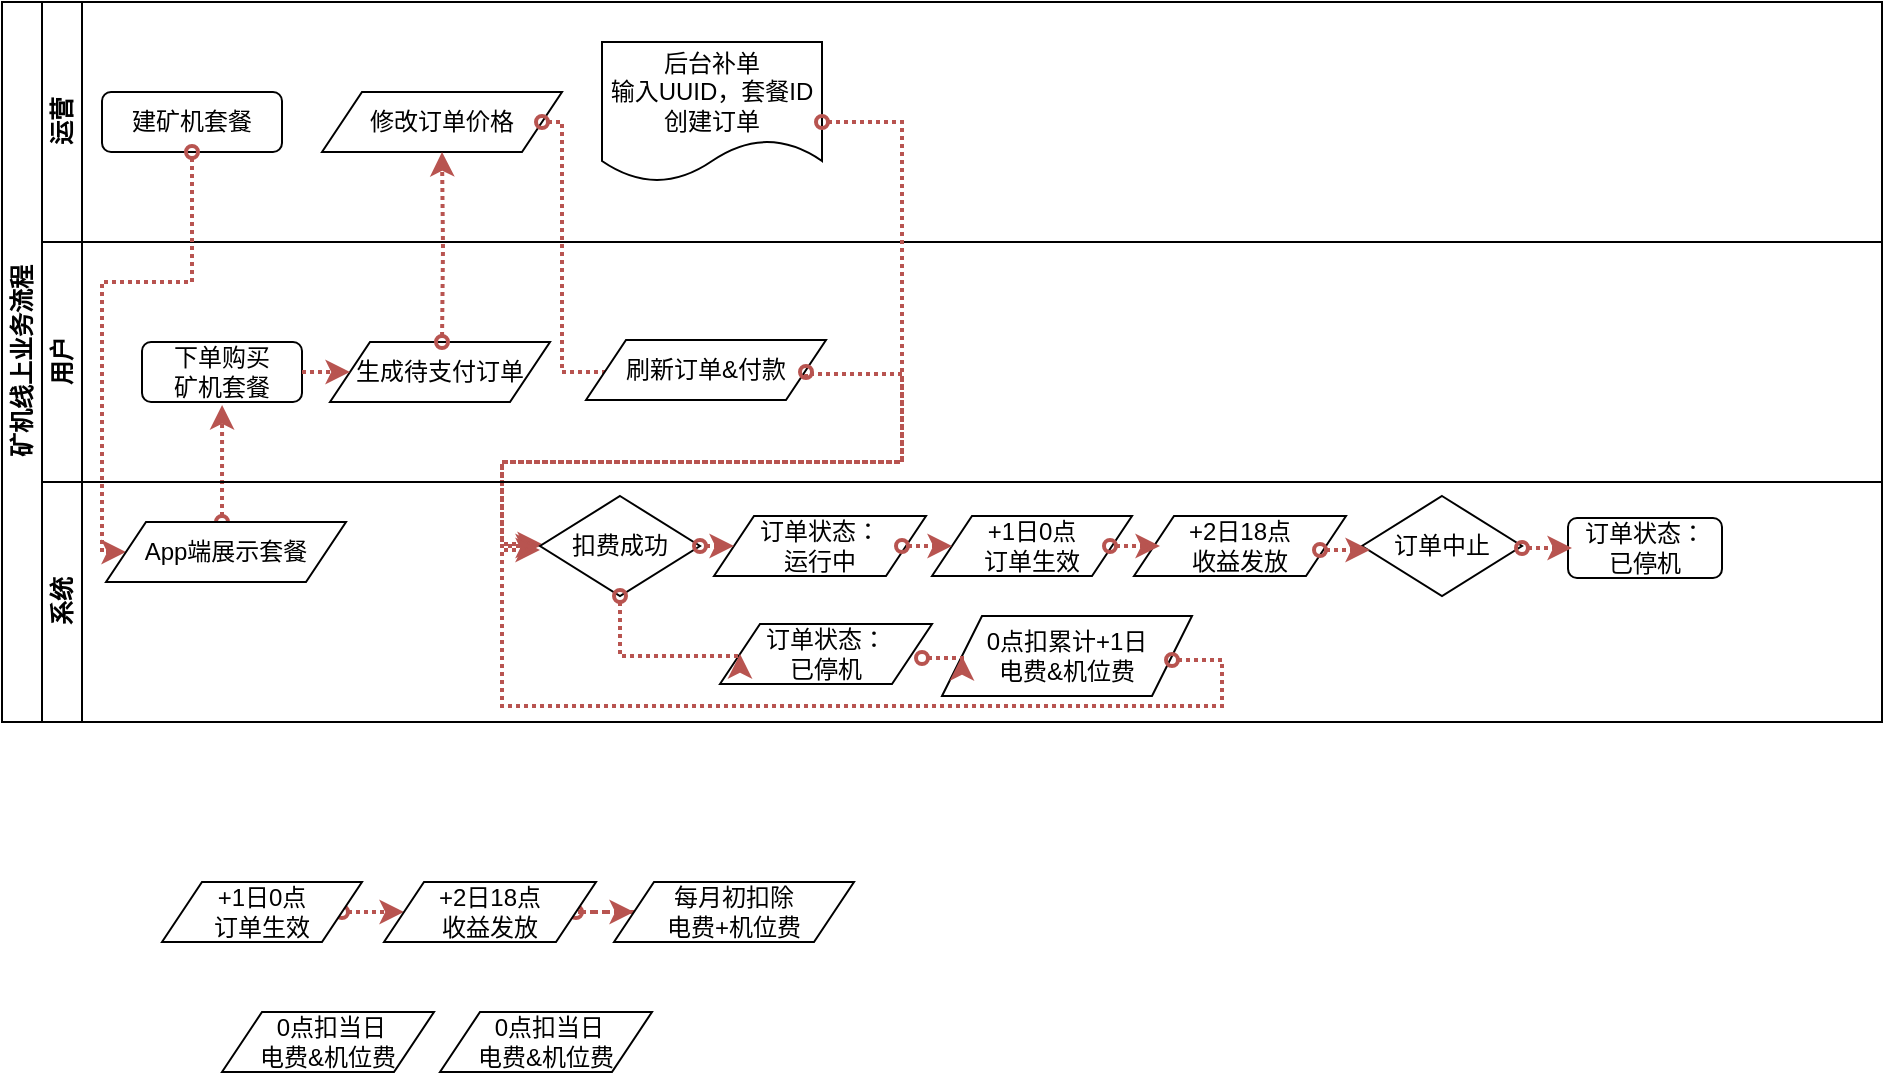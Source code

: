 <mxfile version="22.0.4" type="github">
  <diagram id="prtHgNgQTEPvFCAcTncT" name="Page-1">
    <mxGraphModel dx="954" dy="537" grid="1" gridSize="10" guides="1" tooltips="1" connect="1" arrows="1" fold="1" page="1" pageScale="1" pageWidth="827" pageHeight="1169" math="0" shadow="0">
      <root>
        <mxCell id="0" />
        <mxCell id="1" parent="0" />
        <mxCell id="dNxyNK7c78bLwvsdeMH5-19" value="矿机线上业务流程" style="swimlane;html=1;childLayout=stackLayout;resizeParent=1;resizeParentMax=0;horizontal=0;startSize=20;horizontalStack=0;" parent="1" vertex="1">
          <mxGeometry x="40" y="40" width="940" height="360" as="geometry" />
        </mxCell>
        <mxCell id="dNxyNK7c78bLwvsdeMH5-20" value="运营" style="swimlane;html=1;startSize=20;horizontal=0;" parent="dNxyNK7c78bLwvsdeMH5-19" vertex="1">
          <mxGeometry x="20" width="920" height="120" as="geometry" />
        </mxCell>
        <mxCell id="eJ8lgUgesERh-Eou_Fsk-1" value="建矿机套餐" style="rounded=1;whiteSpace=wrap;html=1;" parent="dNxyNK7c78bLwvsdeMH5-20" vertex="1">
          <mxGeometry x="30" y="45" width="90" height="30" as="geometry" />
        </mxCell>
        <mxCell id="eJ8lgUgesERh-Eou_Fsk-6" value="修改订单价格" style="shape=parallelogram;perimeter=parallelogramPerimeter;whiteSpace=wrap;html=1;fixedSize=1;" parent="dNxyNK7c78bLwvsdeMH5-20" vertex="1">
          <mxGeometry x="140" y="45" width="120" height="30" as="geometry" />
        </mxCell>
        <mxCell id="eJ8lgUgesERh-Eou_Fsk-11" value="后台补单&lt;br&gt;输入UUID，套餐ID 创建订单" style="shape=document;whiteSpace=wrap;html=1;boundedLbl=1;" parent="dNxyNK7c78bLwvsdeMH5-20" vertex="1">
          <mxGeometry x="280" y="20" width="110" height="70" as="geometry" />
        </mxCell>
        <mxCell id="eJ8lgUgesERh-Eou_Fsk-24" value="" style="edgeStyle=orthogonalEdgeStyle;rounded=0;orthogonalLoop=1;jettySize=auto;html=1;strokeWidth=2;fillColor=#f8cecc;strokeColor=#b85450;dashed=1;dashPattern=1 1;entryX=0;entryY=0.5;entryDx=0;entryDy=0;startArrow=oval;startFill=0;" parent="dNxyNK7c78bLwvsdeMH5-20" target="eJ8lgUgesERh-Eou_Fsk-7" edge="1">
          <mxGeometry relative="1" as="geometry">
            <mxPoint x="250" y="60" as="sourcePoint" />
            <mxPoint x="280" y="195" as="targetPoint" />
            <Array as="points">
              <mxPoint x="260" y="60" />
              <mxPoint x="260" y="185" />
            </Array>
          </mxGeometry>
        </mxCell>
        <mxCell id="dNxyNK7c78bLwvsdeMH5-21" value="用户" style="swimlane;html=1;startSize=20;horizontal=0;" parent="dNxyNK7c78bLwvsdeMH5-19" vertex="1">
          <mxGeometry x="20" y="120" width="920" height="120" as="geometry" />
        </mxCell>
        <mxCell id="eJ8lgUgesERh-Eou_Fsk-2" value="下单购买&lt;br&gt;矿机套餐" style="rounded=1;whiteSpace=wrap;html=1;" parent="dNxyNK7c78bLwvsdeMH5-21" vertex="1">
          <mxGeometry x="50" y="50" width="80" height="30" as="geometry" />
        </mxCell>
        <mxCell id="eJ8lgUgesERh-Eou_Fsk-5" value="生成待支付订单" style="shape=parallelogram;perimeter=parallelogramPerimeter;whiteSpace=wrap;html=1;fixedSize=1;" parent="dNxyNK7c78bLwvsdeMH5-21" vertex="1">
          <mxGeometry x="144" y="50" width="110" height="30" as="geometry" />
        </mxCell>
        <mxCell id="eJ8lgUgesERh-Eou_Fsk-7" value="刷新订单&amp;amp;付款" style="shape=parallelogram;perimeter=parallelogramPerimeter;whiteSpace=wrap;html=1;fixedSize=1;" parent="dNxyNK7c78bLwvsdeMH5-21" vertex="1">
          <mxGeometry x="272" y="49" width="120" height="30" as="geometry" />
        </mxCell>
        <mxCell id="eJ8lgUgesERh-Eou_Fsk-21" value="" style="edgeStyle=orthogonalEdgeStyle;rounded=0;orthogonalLoop=1;jettySize=auto;html=1;strokeWidth=2;fillColor=#f8cecc;strokeColor=#b85450;dashed=1;dashPattern=1 1;entryX=0;entryY=0.5;entryDx=0;entryDy=0;exitX=1;exitY=0.5;exitDx=0;exitDy=0;" parent="dNxyNK7c78bLwvsdeMH5-21" source="eJ8lgUgesERh-Eou_Fsk-2" target="eJ8lgUgesERh-Eou_Fsk-5" edge="1">
          <mxGeometry relative="1" as="geometry">
            <mxPoint x="99" y="174" as="sourcePoint" />
            <mxPoint x="99" y="84" as="targetPoint" />
            <Array as="points" />
          </mxGeometry>
        </mxCell>
        <mxCell id="F9DmgFNN-CSLchGyO8Tj-4" value="" style="edgeStyle=orthogonalEdgeStyle;rounded=0;orthogonalLoop=1;jettySize=auto;html=1;strokeWidth=2;fillColor=#f8cecc;strokeColor=#b85450;dashed=1;dashPattern=1 1;startArrow=oval;startFill=0;entryX=0;entryY=0.5;entryDx=0;entryDy=0;" edge="1" parent="dNxyNK7c78bLwvsdeMH5-19" target="F9DmgFNN-CSLchGyO8Tj-7">
          <mxGeometry relative="1" as="geometry">
            <mxPoint x="410" y="60" as="sourcePoint" />
            <mxPoint x="269" y="282" as="targetPoint" />
            <Array as="points">
              <mxPoint x="450" y="60" />
              <mxPoint x="450" y="230" />
              <mxPoint x="250" y="230" />
              <mxPoint x="250" y="272" />
            </Array>
          </mxGeometry>
        </mxCell>
        <mxCell id="eJ8lgUgesERh-Eou_Fsk-26" value="" style="edgeStyle=orthogonalEdgeStyle;rounded=0;orthogonalLoop=1;jettySize=auto;html=1;strokeWidth=2;fillColor=#f8cecc;strokeColor=#b85450;dashed=1;dashPattern=1 1;startArrow=oval;startFill=0;exitX=1;exitY=0.5;exitDx=0;exitDy=0;" parent="dNxyNK7c78bLwvsdeMH5-19" edge="1">
          <mxGeometry relative="1" as="geometry">
            <mxPoint x="402" y="185" as="sourcePoint" />
            <mxPoint x="270" y="271" as="targetPoint" />
            <Array as="points">
              <mxPoint x="402" y="186" />
              <mxPoint x="450" y="186" />
              <mxPoint x="450" y="230" />
              <mxPoint x="250" y="230" />
              <mxPoint x="250" y="271" />
            </Array>
          </mxGeometry>
        </mxCell>
        <mxCell id="eJ8lgUgesERh-Eou_Fsk-17" value="" style="edgeStyle=orthogonalEdgeStyle;rounded=0;orthogonalLoop=1;jettySize=auto;html=1;entryX=0;entryY=0.5;entryDx=0;entryDy=0;fillColor=#f8cecc;strokeColor=#b85450;strokeWidth=2;startArrow=oval;startFill=0;dashed=1;dashPattern=1 1;" parent="dNxyNK7c78bLwvsdeMH5-19" source="eJ8lgUgesERh-Eou_Fsk-1" target="eJ8lgUgesERh-Eou_Fsk-16" edge="1">
          <mxGeometry relative="1" as="geometry">
            <Array as="points">
              <mxPoint x="95" y="140" />
              <mxPoint x="50" y="140" />
              <mxPoint x="50" y="275" />
            </Array>
          </mxGeometry>
        </mxCell>
        <mxCell id="eJ8lgUgesERh-Eou_Fsk-19" value="" style="edgeStyle=orthogonalEdgeStyle;rounded=0;orthogonalLoop=1;jettySize=auto;html=1;strokeWidth=2;fillColor=#f8cecc;strokeColor=#b85450;dashed=1;dashPattern=1 1;startArrow=oval;startFill=0;entryX=0.613;entryY=1.05;entryDx=0;entryDy=0;entryPerimeter=0;" parent="dNxyNK7c78bLwvsdeMH5-19" edge="1">
          <mxGeometry relative="1" as="geometry">
            <mxPoint x="110" y="260" as="sourcePoint" />
            <mxPoint x="110.04" y="201.5" as="targetPoint" />
            <Array as="points" />
          </mxGeometry>
        </mxCell>
        <mxCell id="dNxyNK7c78bLwvsdeMH5-22" value="系统" style="swimlane;html=1;startSize=20;horizontal=0;" parent="dNxyNK7c78bLwvsdeMH5-19" vertex="1">
          <mxGeometry x="20" y="240" width="920" height="120" as="geometry" />
        </mxCell>
        <mxCell id="eJ8lgUgesERh-Eou_Fsk-16" value="App端展示套餐" style="shape=parallelogram;perimeter=parallelogramPerimeter;whiteSpace=wrap;html=1;fixedSize=1;" parent="dNxyNK7c78bLwvsdeMH5-22" vertex="1">
          <mxGeometry x="32" y="20" width="120" height="30" as="geometry" />
        </mxCell>
        <mxCell id="F9DmgFNN-CSLchGyO8Tj-7" value="扣费成功" style="rhombus;whiteSpace=wrap;html=1;" vertex="1" parent="dNxyNK7c78bLwvsdeMH5-22">
          <mxGeometry x="249" y="7" width="80" height="50" as="geometry" />
        </mxCell>
        <mxCell id="F9DmgFNN-CSLchGyO8Tj-9" value="订单状态：&lt;br&gt;运行中" style="shape=parallelogram;perimeter=parallelogramPerimeter;whiteSpace=wrap;html=1;fixedSize=1;" vertex="1" parent="dNxyNK7c78bLwvsdeMH5-22">
          <mxGeometry x="336" y="17" width="106" height="30" as="geometry" />
        </mxCell>
        <mxCell id="F9DmgFNN-CSLchGyO8Tj-10" value="订单状态：&lt;br&gt;已停机" style="shape=parallelogram;perimeter=parallelogramPerimeter;whiteSpace=wrap;html=1;fixedSize=1;" vertex="1" parent="dNxyNK7c78bLwvsdeMH5-22">
          <mxGeometry x="339" y="71" width="106" height="30" as="geometry" />
        </mxCell>
        <mxCell id="F9DmgFNN-CSLchGyO8Tj-12" value="0点扣累计+1日&lt;br style=&quot;--tw-border-spacing-x: 0; --tw-border-spacing-y: 0; --tw-translate-x: 0; --tw-translate-y: 0; --tw-rotate: 0; --tw-skew-x: 0; --tw-skew-y: 0; --tw-scale-x: 1; --tw-scale-y: 1; --tw-pan-x: ; --tw-pan-y: ; --tw-pinch-zoom: ; --tw-scroll-snap-strictness: proximity; --tw-gradient-from-position: ; --tw-gradient-via-position: ; --tw-gradient-to-position: ; --tw-ordinal: ; --tw-slashed-zero: ; --tw-numeric-figure: ; --tw-numeric-spacing: ; --tw-numeric-fraction: ; --tw-ring-inset: ; --tw-ring-offset-width: 0px; --tw-ring-offset-color: #fff; --tw-ring-color: rgb(59 130 246 / .5); --tw-ring-offset-shadow: 0 0 #0000; --tw-ring-shadow: 0 0 #0000; --tw-shadow: 0 0 #0000; --tw-shadow-colored: 0 0 #0000; --tw-blur: ; --tw-brightness: ; --tw-contrast: ; --tw-grayscale: ; --tw-hue-rotate: ; --tw-invert: ; --tw-saturate: ; --tw-sepia: ; --tw-drop-shadow: ; --tw-backdrop-blur: ; --tw-backdrop-brightness: ; --tw-backdrop-contrast: ; --tw-backdrop-grayscale: ; --tw-backdrop-hue-rotate: ; --tw-backdrop-invert: ; --tw-backdrop-opacity: ; --tw-backdrop-saturate: ; --tw-backdrop-sepia: ; border-color: var(--border-color);&quot;&gt;电费&amp;amp;机位费" style="shape=parallelogram;perimeter=parallelogramPerimeter;whiteSpace=wrap;html=1;fixedSize=1;" vertex="1" parent="dNxyNK7c78bLwvsdeMH5-22">
          <mxGeometry x="450" y="67" width="125" height="40" as="geometry" />
        </mxCell>
        <mxCell id="F9DmgFNN-CSLchGyO8Tj-14" value="+1日0点&lt;br&gt;订单生效" style="shape=parallelogram;perimeter=parallelogramPerimeter;whiteSpace=wrap;html=1;fixedSize=1;" vertex="1" parent="dNxyNK7c78bLwvsdeMH5-22">
          <mxGeometry x="445" y="17" width="100" height="30" as="geometry" />
        </mxCell>
        <mxCell id="F9DmgFNN-CSLchGyO8Tj-15" value="+2日18点&lt;br&gt;收益发放" style="shape=parallelogram;perimeter=parallelogramPerimeter;whiteSpace=wrap;html=1;fixedSize=1;" vertex="1" parent="dNxyNK7c78bLwvsdeMH5-22">
          <mxGeometry x="546" y="17" width="106" height="30" as="geometry" />
        </mxCell>
        <mxCell id="F9DmgFNN-CSLchGyO8Tj-16" value="订单中止" style="rhombus;whiteSpace=wrap;html=1;" vertex="1" parent="dNxyNK7c78bLwvsdeMH5-22">
          <mxGeometry x="660" y="7" width="80" height="50" as="geometry" />
        </mxCell>
        <mxCell id="F9DmgFNN-CSLchGyO8Tj-17" value="" style="edgeStyle=orthogonalEdgeStyle;rounded=0;orthogonalLoop=1;jettySize=auto;html=1;strokeWidth=2;fillColor=#f8cecc;strokeColor=#b85450;dashed=1;dashPattern=1 1;startArrow=oval;startFill=0;exitX=1;exitY=0.5;exitDx=0;exitDy=0;entryX=0;entryY=0.5;entryDx=0;entryDy=0;" edge="1" parent="dNxyNK7c78bLwvsdeMH5-22" source="F9DmgFNN-CSLchGyO8Tj-7" target="F9DmgFNN-CSLchGyO8Tj-9">
          <mxGeometry relative="1" as="geometry">
            <mxPoint x="346" y="32" as="sourcePoint" />
            <mxPoint x="210" y="-58" as="targetPoint" />
            <Array as="points" />
          </mxGeometry>
        </mxCell>
        <mxCell id="F9DmgFNN-CSLchGyO8Tj-21" value="订单状态：&lt;br style=&quot;--tw-border-spacing-x: 0; --tw-border-spacing-y: 0; --tw-translate-x: 0; --tw-translate-y: 0; --tw-rotate: 0; --tw-skew-x: 0; --tw-skew-y: 0; --tw-scale-x: 1; --tw-scale-y: 1; --tw-pan-x: ; --tw-pan-y: ; --tw-pinch-zoom: ; --tw-scroll-snap-strictness: proximity; --tw-gradient-from-position: ; --tw-gradient-via-position: ; --tw-gradient-to-position: ; --tw-ordinal: ; --tw-slashed-zero: ; --tw-numeric-figure: ; --tw-numeric-spacing: ; --tw-numeric-fraction: ; --tw-ring-inset: ; --tw-ring-offset-width: 0px; --tw-ring-offset-color: #fff; --tw-ring-color: rgb(59 130 246 / .5); --tw-ring-offset-shadow: 0 0 #0000; --tw-ring-shadow: 0 0 #0000; --tw-shadow: 0 0 #0000; --tw-shadow-colored: 0 0 #0000; --tw-blur: ; --tw-brightness: ; --tw-contrast: ; --tw-grayscale: ; --tw-hue-rotate: ; --tw-invert: ; --tw-saturate: ; --tw-sepia: ; --tw-drop-shadow: ; --tw-backdrop-blur: ; --tw-backdrop-brightness: ; --tw-backdrop-contrast: ; --tw-backdrop-grayscale: ; --tw-backdrop-hue-rotate: ; --tw-backdrop-invert: ; --tw-backdrop-opacity: ; --tw-backdrop-saturate: ; --tw-backdrop-sepia: ; border-color: var(--border-color);&quot;&gt;已停机" style="rounded=1;whiteSpace=wrap;html=1;" vertex="1" parent="dNxyNK7c78bLwvsdeMH5-22">
          <mxGeometry x="763" y="18" width="77" height="30" as="geometry" />
        </mxCell>
        <mxCell id="F9DmgFNN-CSLchGyO8Tj-23" value="" style="edgeStyle=orthogonalEdgeStyle;rounded=0;orthogonalLoop=1;jettySize=auto;html=1;strokeWidth=2;fillColor=#f8cecc;strokeColor=#b85450;dashed=1;dashPattern=1 1;startArrow=oval;startFill=0;exitX=0.5;exitY=1;exitDx=0;exitDy=0;entryX=0;entryY=0.5;entryDx=0;entryDy=0;" edge="1" parent="dNxyNK7c78bLwvsdeMH5-22" source="F9DmgFNN-CSLchGyO8Tj-7" target="F9DmgFNN-CSLchGyO8Tj-10">
          <mxGeometry relative="1" as="geometry">
            <mxPoint x="339" y="42" as="sourcePoint" />
            <mxPoint x="356" y="42" as="targetPoint" />
            <Array as="points">
              <mxPoint x="289" y="87" />
            </Array>
          </mxGeometry>
        </mxCell>
        <mxCell id="F9DmgFNN-CSLchGyO8Tj-27" value="" style="edgeStyle=orthogonalEdgeStyle;rounded=0;orthogonalLoop=1;jettySize=auto;html=1;strokeWidth=2;fillColor=#f8cecc;strokeColor=#b85450;dashed=1;dashPattern=1 1;startArrow=oval;startFill=0;exitX=1;exitY=0.5;exitDx=0;exitDy=0;entryX=0;entryY=0.5;entryDx=0;entryDy=0;" edge="1" parent="dNxyNK7c78bLwvsdeMH5-22">
          <mxGeometry relative="1" as="geometry">
            <mxPoint x="565" y="89" as="sourcePoint" />
            <mxPoint x="249" y="34" as="targetPoint" />
            <Array as="points">
              <mxPoint x="590" y="89" />
              <mxPoint x="590" y="112" />
              <mxPoint x="230" y="112" />
              <mxPoint x="230" y="34" />
            </Array>
          </mxGeometry>
        </mxCell>
        <mxCell id="eJ8lgUgesERh-Eou_Fsk-22" value="" style="edgeStyle=orthogonalEdgeStyle;rounded=0;orthogonalLoop=1;jettySize=auto;html=1;strokeWidth=2;fillColor=#f8cecc;strokeColor=#b85450;dashed=1;dashPattern=1 1;entryX=0.5;entryY=1;entryDx=0;entryDy=0;startArrow=oval;startFill=0;" parent="1" target="eJ8lgUgesERh-Eou_Fsk-6" edge="1">
          <mxGeometry relative="1" as="geometry">
            <mxPoint x="260" y="210" as="sourcePoint" />
            <mxPoint x="220" y="235" as="targetPoint" />
            <Array as="points" />
          </mxGeometry>
        </mxCell>
        <mxCell id="F9DmgFNN-CSLchGyO8Tj-5" value="&amp;nbsp;0点扣当日&lt;br&gt;电费&amp;amp;机位费" style="shape=parallelogram;perimeter=parallelogramPerimeter;whiteSpace=wrap;html=1;fixedSize=1;" vertex="1" parent="1">
          <mxGeometry x="150" y="545" width="106" height="30" as="geometry" />
        </mxCell>
        <mxCell id="F9DmgFNN-CSLchGyO8Tj-6" value="&amp;nbsp;0点扣当日&lt;br style=&quot;--tw-border-spacing-x: 0; --tw-border-spacing-y: 0; --tw-translate-x: 0; --tw-translate-y: 0; --tw-rotate: 0; --tw-skew-x: 0; --tw-skew-y: 0; --tw-scale-x: 1; --tw-scale-y: 1; --tw-pan-x: ; --tw-pan-y: ; --tw-pinch-zoom: ; --tw-scroll-snap-strictness: proximity; --tw-gradient-from-position: ; --tw-gradient-via-position: ; --tw-gradient-to-position: ; --tw-ordinal: ; --tw-slashed-zero: ; --tw-numeric-figure: ; --tw-numeric-spacing: ; --tw-numeric-fraction: ; --tw-ring-inset: ; --tw-ring-offset-width: 0px; --tw-ring-offset-color: #fff; --tw-ring-color: rgb(59 130 246 / .5); --tw-ring-offset-shadow: 0 0 #0000; --tw-ring-shadow: 0 0 #0000; --tw-shadow: 0 0 #0000; --tw-shadow-colored: 0 0 #0000; --tw-blur: ; --tw-brightness: ; --tw-contrast: ; --tw-grayscale: ; --tw-hue-rotate: ; --tw-invert: ; --tw-saturate: ; --tw-sepia: ; --tw-drop-shadow: ; --tw-backdrop-blur: ; --tw-backdrop-brightness: ; --tw-backdrop-contrast: ; --tw-backdrop-grayscale: ; --tw-backdrop-hue-rotate: ; --tw-backdrop-invert: ; --tw-backdrop-opacity: ; --tw-backdrop-saturate: ; --tw-backdrop-sepia: ; border-color: var(--border-color);&quot;&gt;电费&amp;amp;机位费" style="shape=parallelogram;perimeter=parallelogramPerimeter;whiteSpace=wrap;html=1;fixedSize=1;" vertex="1" parent="1">
          <mxGeometry x="259" y="545" width="106" height="30" as="geometry" />
        </mxCell>
        <mxCell id="eJ8lgUgesERh-Eou_Fsk-31" value="" style="edgeStyle=orthogonalEdgeStyle;rounded=0;orthogonalLoop=1;jettySize=auto;html=1;dashed=1;dashPattern=1 1;strokeWidth=2;fillColor=#f8cecc;strokeColor=#b85450;startArrow=oval;startFill=0;" parent="1" source="eJ8lgUgesERh-Eou_Fsk-9" target="eJ8lgUgesERh-Eou_Fsk-12" edge="1">
          <mxGeometry relative="1" as="geometry">
            <Array as="points">
              <mxPoint x="220" y="495" />
              <mxPoint x="220" y="495" />
            </Array>
          </mxGeometry>
        </mxCell>
        <mxCell id="eJ8lgUgesERh-Eou_Fsk-9" value="+1日0点&lt;br&gt;订单生效" style="shape=parallelogram;perimeter=parallelogramPerimeter;whiteSpace=wrap;html=1;fixedSize=1;" parent="1" vertex="1">
          <mxGeometry x="120" y="480" width="100" height="30" as="geometry" />
        </mxCell>
        <mxCell id="eJ8lgUgesERh-Eou_Fsk-29" value="" style="edgeStyle=orthogonalEdgeStyle;rounded=0;orthogonalLoop=1;jettySize=auto;html=1;dashed=1;dashPattern=1 2;strokeWidth=2;fillColor=#f8cecc;strokeColor=#b85450;startArrow=oval;startFill=0;" parent="1" source="eJ8lgUgesERh-Eou_Fsk-12" target="eJ8lgUgesERh-Eou_Fsk-13" edge="1">
          <mxGeometry relative="1" as="geometry" />
        </mxCell>
        <mxCell id="eJ8lgUgesERh-Eou_Fsk-12" value="+2日18点&lt;br&gt;收益发放" style="shape=parallelogram;perimeter=parallelogramPerimeter;whiteSpace=wrap;html=1;fixedSize=1;" parent="1" vertex="1">
          <mxGeometry x="231" y="480" width="106" height="30" as="geometry" />
        </mxCell>
        <mxCell id="eJ8lgUgesERh-Eou_Fsk-13" value="每月初扣除&lt;br&gt;电费+机位费" style="shape=parallelogram;perimeter=parallelogramPerimeter;whiteSpace=wrap;html=1;fixedSize=1;" parent="1" vertex="1">
          <mxGeometry x="346" y="480" width="120" height="30" as="geometry" />
        </mxCell>
        <mxCell id="F9DmgFNN-CSLchGyO8Tj-18" value="" style="edgeStyle=orthogonalEdgeStyle;rounded=0;orthogonalLoop=1;jettySize=auto;html=1;strokeWidth=2;fillColor=#f8cecc;strokeColor=#b85450;dashed=1;dashPattern=1 1;startArrow=oval;startFill=0;entryX=0;entryY=0.5;entryDx=0;entryDy=0;" edge="1" parent="1" target="F9DmgFNN-CSLchGyO8Tj-14">
          <mxGeometry relative="1" as="geometry">
            <mxPoint x="490" y="312" as="sourcePoint" />
            <mxPoint x="416" y="322" as="targetPoint" />
            <Array as="points" />
          </mxGeometry>
        </mxCell>
        <mxCell id="F9DmgFNN-CSLchGyO8Tj-19" value="" style="edgeStyle=orthogonalEdgeStyle;rounded=0;orthogonalLoop=1;jettySize=auto;html=1;strokeWidth=2;fillColor=#f8cecc;strokeColor=#b85450;dashed=1;dashPattern=1 1;startArrow=oval;startFill=0;entryX=0;entryY=0.5;entryDx=0;entryDy=0;" edge="1" parent="1">
          <mxGeometry relative="1" as="geometry">
            <mxPoint x="594" y="312" as="sourcePoint" />
            <mxPoint x="619" y="312" as="targetPoint" />
            <Array as="points" />
          </mxGeometry>
        </mxCell>
        <mxCell id="F9DmgFNN-CSLchGyO8Tj-20" value="" style="edgeStyle=orthogonalEdgeStyle;rounded=0;orthogonalLoop=1;jettySize=auto;html=1;strokeWidth=2;fillColor=#f8cecc;strokeColor=#b85450;dashed=1;dashPattern=1 1;startArrow=oval;startFill=0;entryX=0;entryY=0.5;entryDx=0;entryDy=0;" edge="1" parent="1">
          <mxGeometry relative="1" as="geometry">
            <mxPoint x="699" y="314" as="sourcePoint" />
            <mxPoint x="724" y="314" as="targetPoint" />
            <Array as="points" />
          </mxGeometry>
        </mxCell>
        <mxCell id="F9DmgFNN-CSLchGyO8Tj-22" value="" style="edgeStyle=orthogonalEdgeStyle;rounded=0;orthogonalLoop=1;jettySize=auto;html=1;strokeWidth=2;fillColor=#f8cecc;strokeColor=#b85450;dashed=1;dashPattern=1 1;startArrow=oval;startFill=0;entryX=0;entryY=0.5;entryDx=0;entryDy=0;" edge="1" parent="1">
          <mxGeometry relative="1" as="geometry">
            <mxPoint x="800" y="313" as="sourcePoint" />
            <mxPoint x="825" y="313" as="targetPoint" />
            <Array as="points" />
          </mxGeometry>
        </mxCell>
        <mxCell id="F9DmgFNN-CSLchGyO8Tj-25" value="" style="edgeStyle=orthogonalEdgeStyle;rounded=0;orthogonalLoop=1;jettySize=auto;html=1;strokeWidth=2;fillColor=#f8cecc;strokeColor=#b85450;dashed=1;dashPattern=1 1;startArrow=oval;startFill=0;entryX=0;entryY=0.5;entryDx=0;entryDy=0;" edge="1" parent="1" target="F9DmgFNN-CSLchGyO8Tj-12">
          <mxGeometry relative="1" as="geometry">
            <mxPoint x="500" y="368" as="sourcePoint" />
            <mxPoint x="510" y="370" as="targetPoint" />
            <Array as="points">
              <mxPoint x="520" y="368" />
            </Array>
          </mxGeometry>
        </mxCell>
      </root>
    </mxGraphModel>
  </diagram>
</mxfile>
